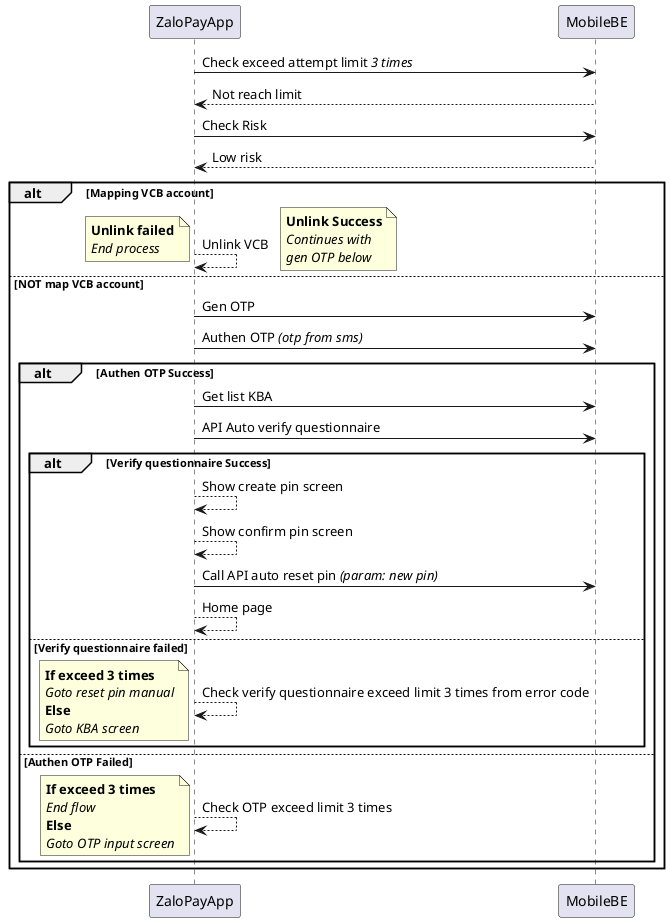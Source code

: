 @startuml
ZaloPayApp -> MobileBE: Check exceed attempt limit //3 times//
' - Auto Flow

MobileBE --> ZaloPayApp: Not reach limit
ZaloPayApp -> MobileBE: Check Risk
MobileBE --> ZaloPayApp: Low risk
' - Link VCB
alt Mapping VCB account

ZaloPayApp --> ZaloPayApp: Unlink VCB
note left
**Unlink failed**
//End process//
end note

note right
**Unlink Success**
//Continues with// 
//gen OTP below//
end note

else NOT map VCB account
ZaloPayApp -> MobileBE: Gen OTP
ZaloPayApp -> MobileBE: Authen OTP //(otp from sms)//
alt Authen OTP Success
ZaloPayApp -> MobileBE: Get list KBA

ZaloPayApp -> MobileBE: API Auto verify questionnaire

alt Verify questionnaire Success

ZaloPayApp --> ZaloPayApp: Show create pin screen

ZaloPayApp --> ZaloPayApp: Show confirm pin screen

ZaloPayApp -> MobileBE: Call API auto reset pin //(param: new pin)//
ZaloPayApp --> ZaloPayApp: Home page

else Verify questionnaire failed
ZaloPayApp --> ZaloPayApp: Check verify questionnaire exceed limit 3 times from error code
note left
**If exceed 3 times**
//Goto reset pin manual//
**Else**
//Goto KBA screen//
end note

end

else Authen OTP Failed
ZaloPayApp --> ZaloPayApp: Check OTP exceed limit 3 times
note left
**If exceed 3 times**
//End flow//
**Else**
//Goto OTP input screen//
end note
end

' else Manual flow
' MobileBE -> ZaloPayApp: Riched exceed limit //3 times//
end
@enduml